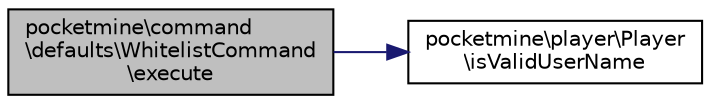 digraph "pocketmine\command\defaults\WhitelistCommand\execute"
{
 // INTERACTIVE_SVG=YES
 // LATEX_PDF_SIZE
  edge [fontname="Helvetica",fontsize="10",labelfontname="Helvetica",labelfontsize="10"];
  node [fontname="Helvetica",fontsize="10",shape=record];
  rankdir="LR";
  Node1 [label="pocketmine\\command\l\\defaults\\WhitelistCommand\l\\execute",height=0.2,width=0.4,color="black", fillcolor="grey75", style="filled", fontcolor="black",tooltip=" "];
  Node1 -> Node2 [color="midnightblue",fontsize="10",style="solid",fontname="Helvetica"];
  Node2 [label="pocketmine\\player\\Player\l\\isValidUserName",height=0.2,width=0.4,color="black", fillcolor="white", style="filled",URL="$d0/d6f/classpocketmine_1_1player_1_1_player.html#a7e94f4dd298b127c3afeb8ad1a53c7bb",tooltip=" "];
}
